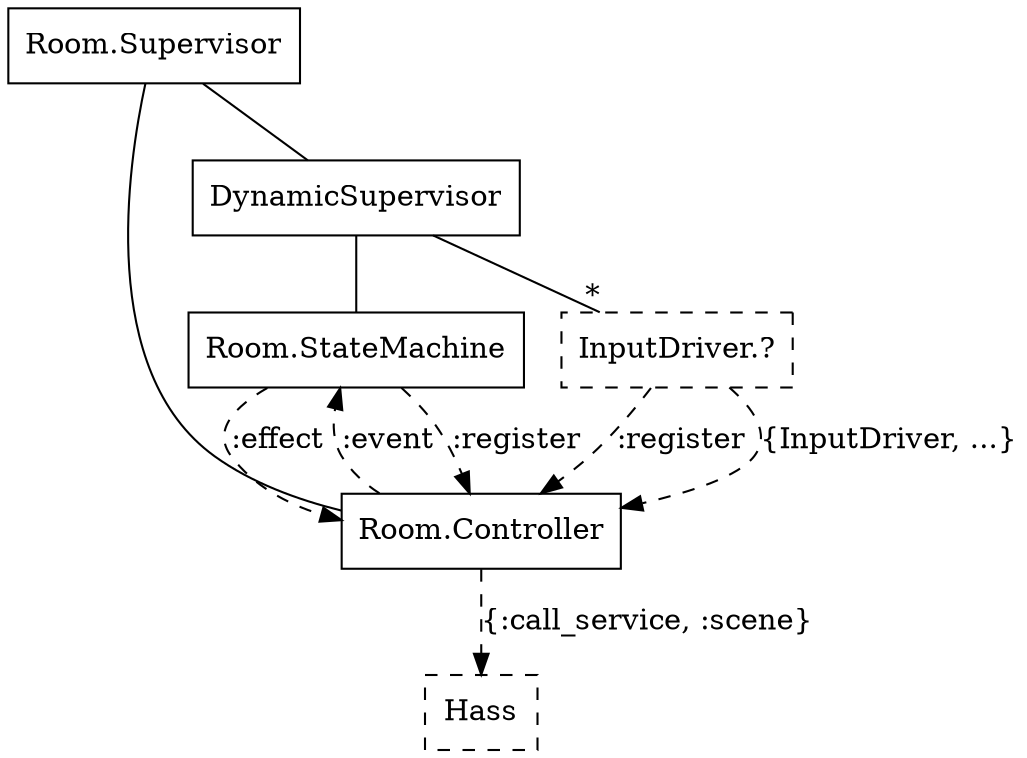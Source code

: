digraph {
    node [shape = rect;];
    RoomSupervisor [label = "Room.Supervisor";];
    Controller [label = "Room.Controller";];
    DynamicSupervisor;
    StateMachine [label = "Room.StateMachine";];
    InputDriver [label = "InputDriver.?";style = dashed;];
    Hass [style = dashed;];

    subgraph {
        // Links
        edge [dir = none;];
        RoomSupervisor -> Controller;
        RoomSupervisor -> DynamicSupervisor;
        DynamicSupervisor -> StateMachine;
        DynamicSupervisor -> InputDriver [headlabel = "*";];
    }

    subgraph {
        // Messages
        edge [style = dashed;];

        Controller -> StateMachine [label = ":event"; constraint = false;];
        StateMachine -> Controller [label = ":register";];
        StateMachine -> Controller [label = ":effect";];

        Controller -> Hass [label = "{:call_service, :scene}";];

        InputDriver -> Controller [label = ":register";];
        InputDriver -> Controller [label = "{InputDriver, ...}";];
    }
}

